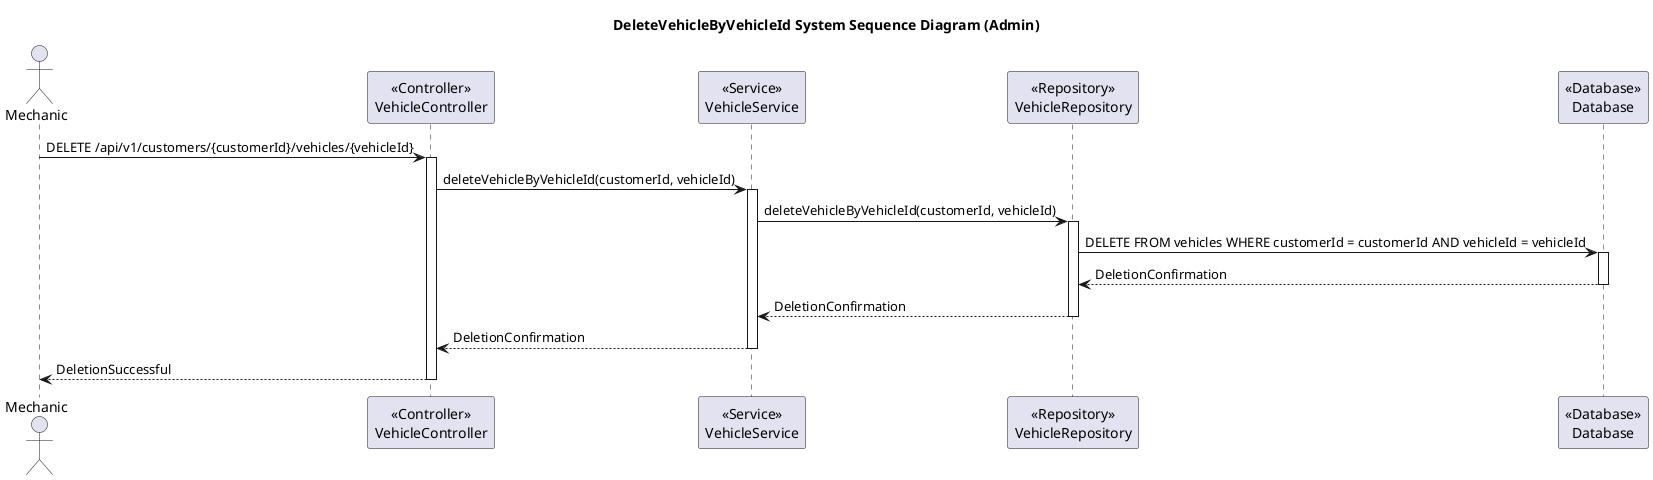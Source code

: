 @startuml
title DeleteVehicleByVehicleId System Sequence Diagram (Admin)

actor Mechanic

participant VehicleController as "<<Controller>>\nVehicleController"
participant VehicleService as "<<Service>>\nVehicleService"
participant VehicleRepository as "<<Repository>>\nVehicleRepository"
participant Database as "<<Database>>\nDatabase"

Mechanic -> VehicleController: DELETE /api/v1/customers/{customerId}/vehicles/{vehicleId}
activate VehicleController

VehicleController -> VehicleService: deleteVehicleByVehicleId(customerId, vehicleId)
activate VehicleService

VehicleService -> VehicleRepository: deleteVehicleByVehicleId(customerId, vehicleId)
activate VehicleRepository

VehicleRepository -> Database: DELETE FROM vehicles WHERE customerId = customerId AND vehicleId = vehicleId
activate Database

Database --> VehicleRepository: DeletionConfirmation
deactivate Database

VehicleRepository --> VehicleService: DeletionConfirmation
deactivate VehicleRepository

VehicleService --> VehicleController: DeletionConfirmation
deactivate VehicleService

VehicleController --> Mechanic: DeletionSuccessful
deactivate VehicleController
@enduml
